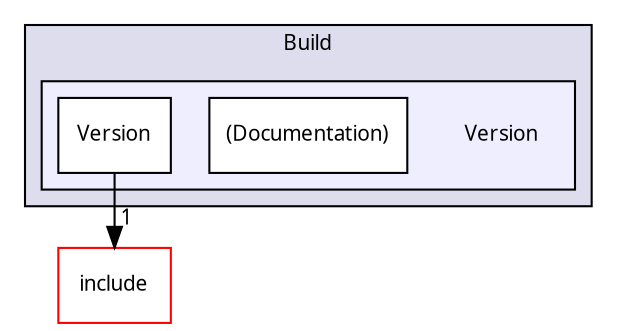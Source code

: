 digraph "Solution/Solution/Alicorn/Build/Version" {
  compound=true
  node [ fontsize="10", fontname="Verdana"];
  edge [ labelfontsize="10", labelfontname="Verdana"];
  subgraph clusterdir_8474876d6addb29d5cfd67f2cdcf2951 {
    graph [ bgcolor="#ddddee", pencolor="black", label="Build" fontname="Verdana", fontsize="10", URL="dir_8474876d6addb29d5cfd67f2cdcf2951.html"]
  subgraph clusterdir_a202fe670f1afbd4c52fb516076e5836 {
    graph [ bgcolor="#eeeeff", pencolor="black", label="" URL="dir_a202fe670f1afbd4c52fb516076e5836.html"];
    dir_a202fe670f1afbd4c52fb516076e5836 [shape=plaintext label="Version"];
    dir_e26c3bb828f1da1858cb088f05d25cf5 [shape=box label="(Documentation)" color="black" fillcolor="white" style="filled" URL="dir_e26c3bb828f1da1858cb088f05d25cf5.html"];
    dir_36b5a128e005bfc959c47417206eafdd [shape=box label="Version" color="black" fillcolor="white" style="filled" URL="dir_36b5a128e005bfc959c47417206eafdd.html"];
  }
  }
  dir_3e485b6767415191f62ea634d9473613 [shape=box label="include" fillcolor="white" style="filled" color="red" URL="dir_3e485b6767415191f62ea634d9473613.html"];
  dir_36b5a128e005bfc959c47417206eafdd->dir_3e485b6767415191f62ea634d9473613 [headlabel="1", labeldistance=1.5 headhref="dir_000046_000048.html"];
}
